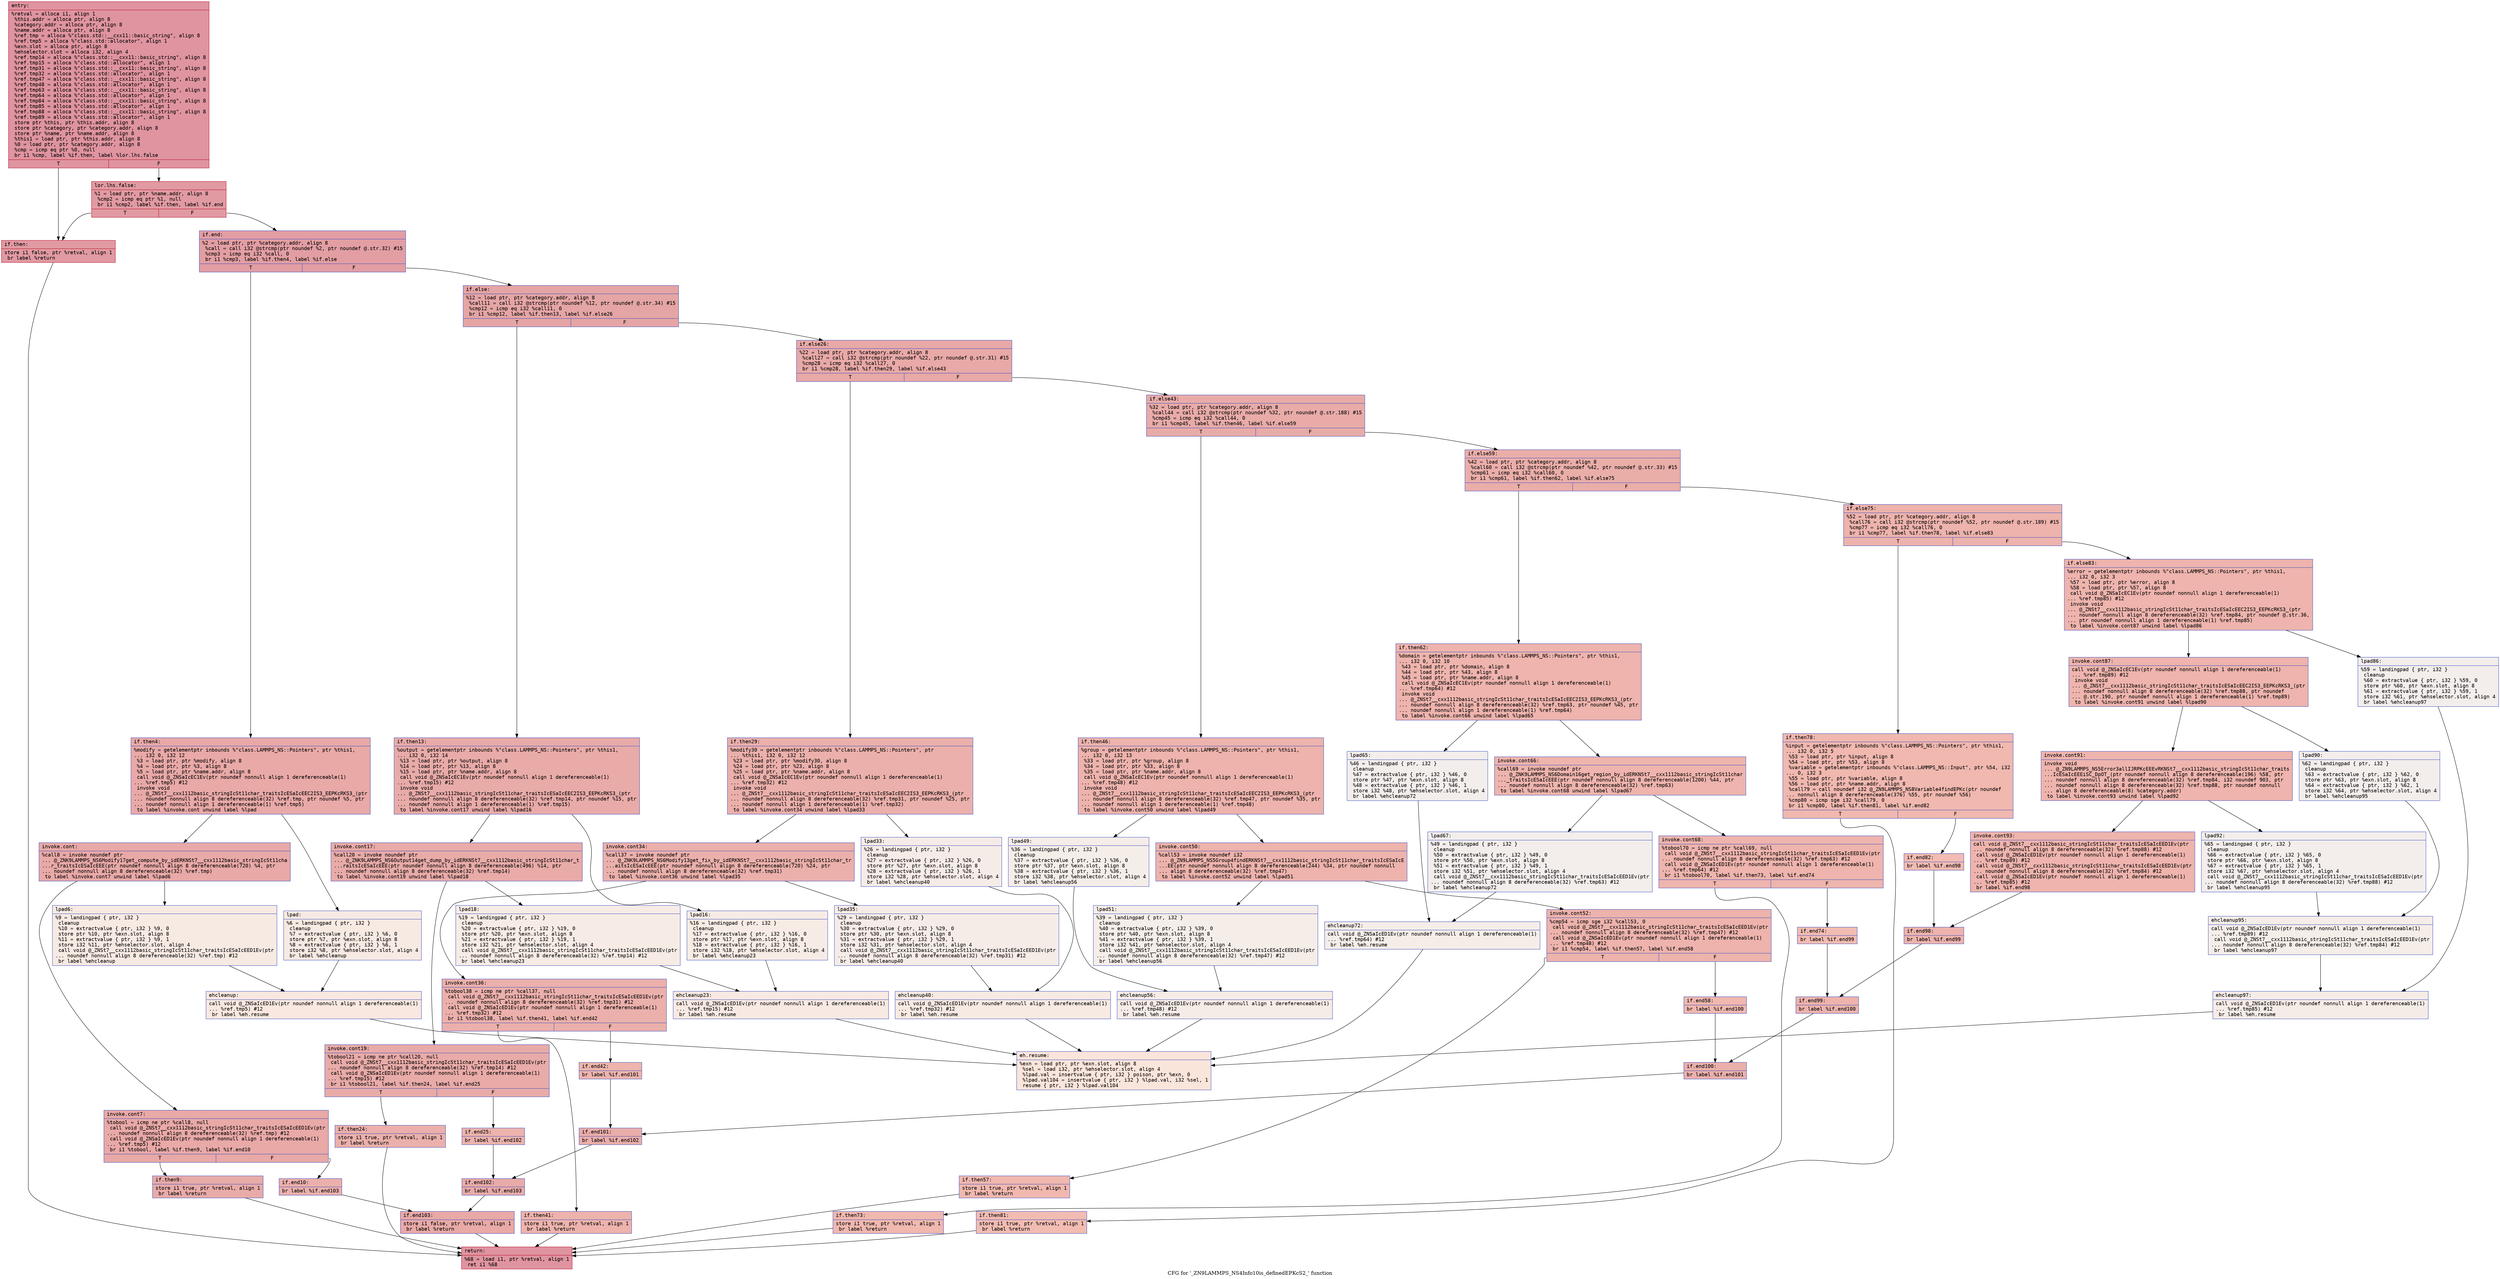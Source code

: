 digraph "CFG for '_ZN9LAMMPS_NS4Info10is_definedEPKcS2_' function" {
	label="CFG for '_ZN9LAMMPS_NS4Info10is_definedEPKcS2_' function";

	Node0x562846796a30 [shape=record,color="#b70d28ff", style=filled, fillcolor="#b70d2870" fontname="Courier",label="{entry:\l|  %retval = alloca i1, align 1\l  %this.addr = alloca ptr, align 8\l  %category.addr = alloca ptr, align 8\l  %name.addr = alloca ptr, align 8\l  %ref.tmp = alloca %\"class.std::__cxx11::basic_string\", align 8\l  %ref.tmp5 = alloca %\"class.std::allocator\", align 1\l  %exn.slot = alloca ptr, align 8\l  %ehselector.slot = alloca i32, align 4\l  %ref.tmp14 = alloca %\"class.std::__cxx11::basic_string\", align 8\l  %ref.tmp15 = alloca %\"class.std::allocator\", align 1\l  %ref.tmp31 = alloca %\"class.std::__cxx11::basic_string\", align 8\l  %ref.tmp32 = alloca %\"class.std::allocator\", align 1\l  %ref.tmp47 = alloca %\"class.std::__cxx11::basic_string\", align 8\l  %ref.tmp48 = alloca %\"class.std::allocator\", align 1\l  %ref.tmp63 = alloca %\"class.std::__cxx11::basic_string\", align 8\l  %ref.tmp64 = alloca %\"class.std::allocator\", align 1\l  %ref.tmp84 = alloca %\"class.std::__cxx11::basic_string\", align 8\l  %ref.tmp85 = alloca %\"class.std::allocator\", align 1\l  %ref.tmp88 = alloca %\"class.std::__cxx11::basic_string\", align 8\l  %ref.tmp89 = alloca %\"class.std::allocator\", align 1\l  store ptr %this, ptr %this.addr, align 8\l  store ptr %category, ptr %category.addr, align 8\l  store ptr %name, ptr %name.addr, align 8\l  %this1 = load ptr, ptr %this.addr, align 8\l  %0 = load ptr, ptr %category.addr, align 8\l  %cmp = icmp eq ptr %0, null\l  br i1 %cmp, label %if.then, label %lor.lhs.false\l|{<s0>T|<s1>F}}"];
	Node0x562846796a30:s0 -> Node0x56284679d5e0[tooltip="entry -> if.then\nProbability 37.50%" ];
	Node0x562846796a30:s1 -> Node0x56284679e360[tooltip="entry -> lor.lhs.false\nProbability 62.50%" ];
	Node0x56284679e360 [shape=record,color="#b70d28ff", style=filled, fillcolor="#bb1b2c70" fontname="Courier",label="{lor.lhs.false:\l|  %1 = load ptr, ptr %name.addr, align 8\l  %cmp2 = icmp eq ptr %1, null\l  br i1 %cmp2, label %if.then, label %if.end\l|{<s0>T|<s1>F}}"];
	Node0x56284679e360:s0 -> Node0x56284679d5e0[tooltip="lor.lhs.false -> if.then\nProbability 37.50%" ];
	Node0x56284679e360:s1 -> Node0x56284679e510[tooltip="lor.lhs.false -> if.end\nProbability 62.50%" ];
	Node0x56284679d5e0 [shape=record,color="#b70d28ff", style=filled, fillcolor="#bb1b2c70" fontname="Courier",label="{if.then:\l|  store i1 false, ptr %retval, align 1\l  br label %return\l}"];
	Node0x56284679d5e0 -> Node0x56284679e6d0[tooltip="if.then -> return\nProbability 100.00%" ];
	Node0x56284679e510 [shape=record,color="#3d50c3ff", style=filled, fillcolor="#be242e70" fontname="Courier",label="{if.end:\l|  %2 = load ptr, ptr %category.addr, align 8\l  %call = call i32 @strcmp(ptr noundef %2, ptr noundef @.str.32) #15\l  %cmp3 = icmp eq i32 %call, 0\l  br i1 %cmp3, label %if.then4, label %if.else\l|{<s0>T|<s1>F}}"];
	Node0x56284679e510:s0 -> Node0x56284679ea30[tooltip="if.end -> if.then4\nProbability 37.50%" ];
	Node0x56284679e510:s1 -> Node0x56284679eab0[tooltip="if.end -> if.else\nProbability 62.50%" ];
	Node0x56284679ea30 [shape=record,color="#3d50c3ff", style=filled, fillcolor="#ca3b3770" fontname="Courier",label="{if.then4:\l|  %modify = getelementptr inbounds %\"class.LAMMPS_NS::Pointers\", ptr %this1,\l... i32 0, i32 12\l  %3 = load ptr, ptr %modify, align 8\l  %4 = load ptr, ptr %3, align 8\l  %5 = load ptr, ptr %name.addr, align 8\l  call void @_ZNSaIcEC1Ev(ptr noundef nonnull align 1 dereferenceable(1)\l... %ref.tmp5) #12\l  invoke void\l... @_ZNSt7__cxx1112basic_stringIcSt11char_traitsIcESaIcEEC2IS3_EEPKcRKS3_(ptr\l... noundef nonnull align 8 dereferenceable(32) %ref.tmp, ptr noundef %5, ptr\l... noundef nonnull align 1 dereferenceable(1) %ref.tmp5)\l          to label %invoke.cont unwind label %lpad\l}"];
	Node0x56284679ea30 -> Node0x56284679f010[tooltip="if.then4 -> invoke.cont\nProbability 100.00%" ];
	Node0x56284679ea30 -> Node0x56284679f090[tooltip="if.then4 -> lpad\nProbability 0.00%" ];
	Node0x56284679f010 [shape=record,color="#3d50c3ff", style=filled, fillcolor="#ca3b3770" fontname="Courier",label="{invoke.cont:\l|  %call8 = invoke noundef ptr\l... @_ZNK9LAMMPS_NS6Modify17get_compute_by_idERKNSt7__cxx1112basic_stringIcSt11cha\l...r_traitsIcESaIcEEE(ptr noundef nonnull align 8 dereferenceable(720) %4, ptr\l... noundef nonnull align 8 dereferenceable(32) %ref.tmp)\l          to label %invoke.cont7 unwind label %lpad6\l}"];
	Node0x56284679f010 -> Node0x56284679efc0[tooltip="invoke.cont -> invoke.cont7\nProbability 100.00%" ];
	Node0x56284679f010 -> Node0x56284679f390[tooltip="invoke.cont -> lpad6\nProbability 0.00%" ];
	Node0x56284679efc0 [shape=record,color="#3d50c3ff", style=filled, fillcolor="#ca3b3770" fontname="Courier",label="{invoke.cont7:\l|  %tobool = icmp ne ptr %call8, null\l  call void @_ZNSt7__cxx1112basic_stringIcSt11char_traitsIcESaIcEED1Ev(ptr\l... noundef nonnull align 8 dereferenceable(32) %ref.tmp) #12\l  call void @_ZNSaIcED1Ev(ptr noundef nonnull align 1 dereferenceable(1)\l... %ref.tmp5) #12\l  br i1 %tobool, label %if.then9, label %if.end10\l|{<s0>T|<s1>F}}"];
	Node0x56284679efc0:s0 -> Node0x56284679f9d0[tooltip="invoke.cont7 -> if.then9\nProbability 62.50%" ];
	Node0x56284679efc0:s1 -> Node0x56284679fa50[tooltip="invoke.cont7 -> if.end10\nProbability 37.50%" ];
	Node0x56284679f9d0 [shape=record,color="#3d50c3ff", style=filled, fillcolor="#cc403a70" fontname="Courier",label="{if.then9:\l|  store i1 true, ptr %retval, align 1\l  br label %return\l}"];
	Node0x56284679f9d0 -> Node0x56284679e6d0[tooltip="if.then9 -> return\nProbability 100.00%" ];
	Node0x56284679f090 [shape=record,color="#3d50c3ff", style=filled, fillcolor="#eed0c070" fontname="Courier",label="{lpad:\l|  %6 = landingpad \{ ptr, i32 \}\l          cleanup\l  %7 = extractvalue \{ ptr, i32 \} %6, 0\l  store ptr %7, ptr %exn.slot, align 8\l  %8 = extractvalue \{ ptr, i32 \} %6, 1\l  store i32 %8, ptr %ehselector.slot, align 4\l  br label %ehcleanup\l}"];
	Node0x56284679f090 -> Node0x56284679ff10[tooltip="lpad -> ehcleanup\nProbability 100.00%" ];
	Node0x56284679f390 [shape=record,color="#3d50c3ff", style=filled, fillcolor="#eed0c070" fontname="Courier",label="{lpad6:\l|  %9 = landingpad \{ ptr, i32 \}\l          cleanup\l  %10 = extractvalue \{ ptr, i32 \} %9, 0\l  store ptr %10, ptr %exn.slot, align 8\l  %11 = extractvalue \{ ptr, i32 \} %9, 1\l  store i32 %11, ptr %ehselector.slot, align 4\l  call void @_ZNSt7__cxx1112basic_stringIcSt11char_traitsIcESaIcEED1Ev(ptr\l... noundef nonnull align 8 dereferenceable(32) %ref.tmp) #12\l  br label %ehcleanup\l}"];
	Node0x56284679f390 -> Node0x56284679ff10[tooltip="lpad6 -> ehcleanup\nProbability 100.00%" ];
	Node0x56284679ff10 [shape=record,color="#3d50c3ff", style=filled, fillcolor="#f1ccb870" fontname="Courier",label="{ehcleanup:\l|  call void @_ZNSaIcED1Ev(ptr noundef nonnull align 1 dereferenceable(1)\l... %ref.tmp5) #12\l  br label %eh.resume\l}"];
	Node0x56284679ff10 -> Node0x5628467a0530[tooltip="ehcleanup -> eh.resume\nProbability 100.00%" ];
	Node0x56284679fa50 [shape=record,color="#3d50c3ff", style=filled, fillcolor="#d24b4070" fontname="Courier",label="{if.end10:\l|  br label %if.end103\l}"];
	Node0x56284679fa50 -> Node0x5628467a05f0[tooltip="if.end10 -> if.end103\nProbability 100.00%" ];
	Node0x56284679eab0 [shape=record,color="#3d50c3ff", style=filled, fillcolor="#c5333470" fontname="Courier",label="{if.else:\l|  %12 = load ptr, ptr %category.addr, align 8\l  %call11 = call i32 @strcmp(ptr noundef %12, ptr noundef @.str.34) #15\l  %cmp12 = icmp eq i32 %call11, 0\l  br i1 %cmp12, label %if.then13, label %if.else26\l|{<s0>T|<s1>F}}"];
	Node0x56284679eab0:s0 -> Node0x56284679e040[tooltip="if.else -> if.then13\nProbability 37.50%" ];
	Node0x56284679eab0:s1 -> Node0x56284679e0c0[tooltip="if.else -> if.else26\nProbability 62.50%" ];
	Node0x56284679e040 [shape=record,color="#3d50c3ff", style=filled, fillcolor="#cc403a70" fontname="Courier",label="{if.then13:\l|  %output = getelementptr inbounds %\"class.LAMMPS_NS::Pointers\", ptr %this1,\l... i32 0, i32 14\l  %13 = load ptr, ptr %output, align 8\l  %14 = load ptr, ptr %13, align 8\l  %15 = load ptr, ptr %name.addr, align 8\l  call void @_ZNSaIcEC1Ev(ptr noundef nonnull align 1 dereferenceable(1)\l... %ref.tmp15) #12\l  invoke void\l... @_ZNSt7__cxx1112basic_stringIcSt11char_traitsIcESaIcEEC2IS3_EEPKcRKS3_(ptr\l... noundef nonnull align 8 dereferenceable(32) %ref.tmp14, ptr noundef %15, ptr\l... noundef nonnull align 1 dereferenceable(1) %ref.tmp15)\l          to label %invoke.cont17 unwind label %lpad16\l}"];
	Node0x56284679e040 -> Node0x5628467a1240[tooltip="if.then13 -> invoke.cont17\nProbability 100.00%" ];
	Node0x56284679e040 -> Node0x5628467a1290[tooltip="if.then13 -> lpad16\nProbability 0.00%" ];
	Node0x5628467a1240 [shape=record,color="#3d50c3ff", style=filled, fillcolor="#cc403a70" fontname="Courier",label="{invoke.cont17:\l|  %call20 = invoke noundef ptr\l... @_ZNK9LAMMPS_NS6Output14get_dump_by_idERKNSt7__cxx1112basic_stringIcSt11char_t\l...raitsIcESaIcEEE(ptr noundef nonnull align 8 dereferenceable(496) %14, ptr\l... noundef nonnull align 8 dereferenceable(32) %ref.tmp14)\l          to label %invoke.cont19 unwind label %lpad18\l}"];
	Node0x5628467a1240 -> Node0x5628467a11f0[tooltip="invoke.cont17 -> invoke.cont19\nProbability 100.00%" ];
	Node0x5628467a1240 -> Node0x5628467a1610[tooltip="invoke.cont17 -> lpad18\nProbability 0.00%" ];
	Node0x5628467a11f0 [shape=record,color="#3d50c3ff", style=filled, fillcolor="#cc403a70" fontname="Courier",label="{invoke.cont19:\l|  %tobool21 = icmp ne ptr %call20, null\l  call void @_ZNSt7__cxx1112basic_stringIcSt11char_traitsIcESaIcEED1Ev(ptr\l... noundef nonnull align 8 dereferenceable(32) %ref.tmp14) #12\l  call void @_ZNSaIcED1Ev(ptr noundef nonnull align 1 dereferenceable(1)\l... %ref.tmp15) #12\l  br i1 %tobool21, label %if.then24, label %if.end25\l|{<s0>T|<s1>F}}"];
	Node0x5628467a11f0:s0 -> Node0x5628467a1c60[tooltip="invoke.cont19 -> if.then24\nProbability 62.50%" ];
	Node0x5628467a11f0:s1 -> Node0x5628467a1ce0[tooltip="invoke.cont19 -> if.end25\nProbability 37.50%" ];
	Node0x5628467a1c60 [shape=record,color="#3d50c3ff", style=filled, fillcolor="#d24b4070" fontname="Courier",label="{if.then24:\l|  store i1 true, ptr %retval, align 1\l  br label %return\l}"];
	Node0x5628467a1c60 -> Node0x56284679e6d0[tooltip="if.then24 -> return\nProbability 100.00%" ];
	Node0x5628467a1290 [shape=record,color="#3d50c3ff", style=filled, fillcolor="#ecd3c570" fontname="Courier",label="{lpad16:\l|  %16 = landingpad \{ ptr, i32 \}\l          cleanup\l  %17 = extractvalue \{ ptr, i32 \} %16, 0\l  store ptr %17, ptr %exn.slot, align 8\l  %18 = extractvalue \{ ptr, i32 \} %16, 1\l  store i32 %18, ptr %ehselector.slot, align 4\l  br label %ehcleanup23\l}"];
	Node0x5628467a1290 -> Node0x5628467a21a0[tooltip="lpad16 -> ehcleanup23\nProbability 100.00%" ];
	Node0x5628467a1610 [shape=record,color="#3d50c3ff", style=filled, fillcolor="#ecd3c570" fontname="Courier",label="{lpad18:\l|  %19 = landingpad \{ ptr, i32 \}\l          cleanup\l  %20 = extractvalue \{ ptr, i32 \} %19, 0\l  store ptr %20, ptr %exn.slot, align 8\l  %21 = extractvalue \{ ptr, i32 \} %19, 1\l  store i32 %21, ptr %ehselector.slot, align 4\l  call void @_ZNSt7__cxx1112basic_stringIcSt11char_traitsIcESaIcEED1Ev(ptr\l... noundef nonnull align 8 dereferenceable(32) %ref.tmp14) #12\l  br label %ehcleanup23\l}"];
	Node0x5628467a1610 -> Node0x5628467a21a0[tooltip="lpad18 -> ehcleanup23\nProbability 100.00%" ];
	Node0x5628467a21a0 [shape=record,color="#3d50c3ff", style=filled, fillcolor="#efcebd70" fontname="Courier",label="{ehcleanup23:\l|  call void @_ZNSaIcED1Ev(ptr noundef nonnull align 1 dereferenceable(1)\l... %ref.tmp15) #12\l  br label %eh.resume\l}"];
	Node0x5628467a21a0 -> Node0x5628467a0530[tooltip="ehcleanup23 -> eh.resume\nProbability 100.00%" ];
	Node0x5628467a1ce0 [shape=record,color="#3d50c3ff", style=filled, fillcolor="#d6524470" fontname="Courier",label="{if.end25:\l|  br label %if.end102\l}"];
	Node0x5628467a1ce0 -> Node0x5628467a2830[tooltip="if.end25 -> if.end102\nProbability 100.00%" ];
	Node0x56284679e0c0 [shape=record,color="#3d50c3ff", style=filled, fillcolor="#ca3b3770" fontname="Courier",label="{if.else26:\l|  %22 = load ptr, ptr %category.addr, align 8\l  %call27 = call i32 @strcmp(ptr noundef %22, ptr noundef @.str.31) #15\l  %cmp28 = icmp eq i32 %call27, 0\l  br i1 %cmp28, label %if.then29, label %if.else43\l|{<s0>T|<s1>F}}"];
	Node0x56284679e0c0:s0 -> Node0x5628467a2b50[tooltip="if.else26 -> if.then29\nProbability 37.50%" ];
	Node0x56284679e0c0:s1 -> Node0x5628467a2bd0[tooltip="if.else26 -> if.else43\nProbability 62.50%" ];
	Node0x5628467a2b50 [shape=record,color="#3d50c3ff", style=filled, fillcolor="#d24b4070" fontname="Courier",label="{if.then29:\l|  %modify30 = getelementptr inbounds %\"class.LAMMPS_NS::Pointers\", ptr\l... %this1, i32 0, i32 12\l  %23 = load ptr, ptr %modify30, align 8\l  %24 = load ptr, ptr %23, align 8\l  %25 = load ptr, ptr %name.addr, align 8\l  call void @_ZNSaIcEC1Ev(ptr noundef nonnull align 1 dereferenceable(1)\l... %ref.tmp32) #12\l  invoke void\l... @_ZNSt7__cxx1112basic_stringIcSt11char_traitsIcESaIcEEC2IS3_EEPKcRKS3_(ptr\l... noundef nonnull align 8 dereferenceable(32) %ref.tmp31, ptr noundef %25, ptr\l... noundef nonnull align 1 dereferenceable(1) %ref.tmp32)\l          to label %invoke.cont34 unwind label %lpad33\l}"];
	Node0x5628467a2b50 -> Node0x5628467a30f0[tooltip="if.then29 -> invoke.cont34\nProbability 100.00%" ];
	Node0x5628467a2b50 -> Node0x5628467a3170[tooltip="if.then29 -> lpad33\nProbability 0.00%" ];
	Node0x5628467a30f0 [shape=record,color="#3d50c3ff", style=filled, fillcolor="#d24b4070" fontname="Courier",label="{invoke.cont34:\l|  %call37 = invoke noundef ptr\l... @_ZNK9LAMMPS_NS6Modify13get_fix_by_idERKNSt7__cxx1112basic_stringIcSt11char_tr\l...aitsIcESaIcEEE(ptr noundef nonnull align 8 dereferenceable(720) %24, ptr\l... noundef nonnull align 8 dereferenceable(32) %ref.tmp31)\l          to label %invoke.cont36 unwind label %lpad35\l}"];
	Node0x5628467a30f0 -> Node0x5628467a30a0[tooltip="invoke.cont34 -> invoke.cont36\nProbability 100.00%" ];
	Node0x5628467a30f0 -> Node0x5628467a3470[tooltip="invoke.cont34 -> lpad35\nProbability 0.00%" ];
	Node0x5628467a30a0 [shape=record,color="#3d50c3ff", style=filled, fillcolor="#d24b4070" fontname="Courier",label="{invoke.cont36:\l|  %tobool38 = icmp ne ptr %call37, null\l  call void @_ZNSt7__cxx1112basic_stringIcSt11char_traitsIcESaIcEED1Ev(ptr\l... noundef nonnull align 8 dereferenceable(32) %ref.tmp31) #12\l  call void @_ZNSaIcED1Ev(ptr noundef nonnull align 1 dereferenceable(1)\l... %ref.tmp32) #12\l  br i1 %tobool38, label %if.then41, label %if.end42\l|{<s0>T|<s1>F}}"];
	Node0x5628467a30a0:s0 -> Node0x5628467a39e0[tooltip="invoke.cont36 -> if.then41\nProbability 62.50%" ];
	Node0x5628467a30a0:s1 -> Node0x5628467a3a60[tooltip="invoke.cont36 -> if.end42\nProbability 37.50%" ];
	Node0x5628467a39e0 [shape=record,color="#3d50c3ff", style=filled, fillcolor="#d6524470" fontname="Courier",label="{if.then41:\l|  store i1 true, ptr %retval, align 1\l  br label %return\l}"];
	Node0x5628467a39e0 -> Node0x56284679e6d0[tooltip="if.then41 -> return\nProbability 100.00%" ];
	Node0x5628467a3170 [shape=record,color="#3d50c3ff", style=filled, fillcolor="#ead5c970" fontname="Courier",label="{lpad33:\l|  %26 = landingpad \{ ptr, i32 \}\l          cleanup\l  %27 = extractvalue \{ ptr, i32 \} %26, 0\l  store ptr %27, ptr %exn.slot, align 8\l  %28 = extractvalue \{ ptr, i32 \} %26, 1\l  store i32 %28, ptr %ehselector.slot, align 4\l  br label %ehcleanup40\l}"];
	Node0x5628467a3170 -> Node0x5628467a3f20[tooltip="lpad33 -> ehcleanup40\nProbability 100.00%" ];
	Node0x5628467a3470 [shape=record,color="#3d50c3ff", style=filled, fillcolor="#ead5c970" fontname="Courier",label="{lpad35:\l|  %29 = landingpad \{ ptr, i32 \}\l          cleanup\l  %30 = extractvalue \{ ptr, i32 \} %29, 0\l  store ptr %30, ptr %exn.slot, align 8\l  %31 = extractvalue \{ ptr, i32 \} %29, 1\l  store i32 %31, ptr %ehselector.slot, align 4\l  call void @_ZNSt7__cxx1112basic_stringIcSt11char_traitsIcESaIcEED1Ev(ptr\l... noundef nonnull align 8 dereferenceable(32) %ref.tmp31) #12\l  br label %ehcleanup40\l}"];
	Node0x5628467a3470 -> Node0x5628467a3f20[tooltip="lpad35 -> ehcleanup40\nProbability 100.00%" ];
	Node0x5628467a3f20 [shape=record,color="#3d50c3ff", style=filled, fillcolor="#eed0c070" fontname="Courier",label="{ehcleanup40:\l|  call void @_ZNSaIcED1Ev(ptr noundef nonnull align 1 dereferenceable(1)\l... %ref.tmp32) #12\l  br label %eh.resume\l}"];
	Node0x5628467a3f20 -> Node0x5628467a0530[tooltip="ehcleanup40 -> eh.resume\nProbability 100.00%" ];
	Node0x5628467a3a60 [shape=record,color="#3d50c3ff", style=filled, fillcolor="#d8564670" fontname="Courier",label="{if.end42:\l|  br label %if.end101\l}"];
	Node0x5628467a3a60 -> Node0x5628467a4540[tooltip="if.end42 -> if.end101\nProbability 100.00%" ];
	Node0x5628467a2bd0 [shape=record,color="#3d50c3ff", style=filled, fillcolor="#cc403a70" fontname="Courier",label="{if.else43:\l|  %32 = load ptr, ptr %category.addr, align 8\l  %call44 = call i32 @strcmp(ptr noundef %32, ptr noundef @.str.188) #15\l  %cmp45 = icmp eq i32 %call44, 0\l  br i1 %cmp45, label %if.then46, label %if.else59\l|{<s0>T|<s1>F}}"];
	Node0x5628467a2bd0:s0 -> Node0x5628467a4860[tooltip="if.else43 -> if.then46\nProbability 37.50%" ];
	Node0x5628467a2bd0:s1 -> Node0x5628467a48e0[tooltip="if.else43 -> if.else59\nProbability 62.50%" ];
	Node0x5628467a4860 [shape=record,color="#3d50c3ff", style=filled, fillcolor="#d6524470" fontname="Courier",label="{if.then46:\l|  %group = getelementptr inbounds %\"class.LAMMPS_NS::Pointers\", ptr %this1,\l... i32 0, i32 13\l  %33 = load ptr, ptr %group, align 8\l  %34 = load ptr, ptr %33, align 8\l  %35 = load ptr, ptr %name.addr, align 8\l  call void @_ZNSaIcEC1Ev(ptr noundef nonnull align 1 dereferenceable(1)\l... %ref.tmp48) #12\l  invoke void\l... @_ZNSt7__cxx1112basic_stringIcSt11char_traitsIcESaIcEEC2IS3_EEPKcRKS3_(ptr\l... noundef nonnull align 8 dereferenceable(32) %ref.tmp47, ptr noundef %35, ptr\l... noundef nonnull align 1 dereferenceable(1) %ref.tmp48)\l          to label %invoke.cont50 unwind label %lpad49\l}"];
	Node0x5628467a4860 -> Node0x5628467a4df0[tooltip="if.then46 -> invoke.cont50\nProbability 100.00%" ];
	Node0x5628467a4860 -> Node0x5628467a4e70[tooltip="if.then46 -> lpad49\nProbability 0.00%" ];
	Node0x5628467a4df0 [shape=record,color="#3d50c3ff", style=filled, fillcolor="#d6524470" fontname="Courier",label="{invoke.cont50:\l|  %call53 = invoke noundef i32\l... @_ZN9LAMMPS_NS5Group4findERKNSt7__cxx1112basic_stringIcSt11char_traitsIcESaIcE\l...EE(ptr noundef nonnull align 8 dereferenceable(244) %34, ptr noundef nonnull\l... align 8 dereferenceable(32) %ref.tmp47)\l          to label %invoke.cont52 unwind label %lpad51\l}"];
	Node0x5628467a4df0 -> Node0x5628467a4da0[tooltip="invoke.cont50 -> invoke.cont52\nProbability 100.00%" ];
	Node0x5628467a4df0 -> Node0x5628467a51c0[tooltip="invoke.cont50 -> lpad51\nProbability 0.00%" ];
	Node0x5628467a4da0 [shape=record,color="#3d50c3ff", style=filled, fillcolor="#d6524470" fontname="Courier",label="{invoke.cont52:\l|  %cmp54 = icmp sge i32 %call53, 0\l  call void @_ZNSt7__cxx1112basic_stringIcSt11char_traitsIcESaIcEED1Ev(ptr\l... noundef nonnull align 8 dereferenceable(32) %ref.tmp47) #12\l  call void @_ZNSaIcED1Ev(ptr noundef nonnull align 1 dereferenceable(1)\l... %ref.tmp48) #12\l  br i1 %cmp54, label %if.then57, label %if.end58\l|{<s0>T|<s1>F}}"];
	Node0x5628467a4da0:s0 -> Node0x5628467a57f0[tooltip="invoke.cont52 -> if.then57\nProbability 50.00%" ];
	Node0x5628467a4da0:s1 -> Node0x5628467a5870[tooltip="invoke.cont52 -> if.end58\nProbability 50.00%" ];
	Node0x5628467a57f0 [shape=record,color="#3d50c3ff", style=filled, fillcolor="#dc5d4a70" fontname="Courier",label="{if.then57:\l|  store i1 true, ptr %retval, align 1\l  br label %return\l}"];
	Node0x5628467a57f0 -> Node0x56284679e6d0[tooltip="if.then57 -> return\nProbability 100.00%" ];
	Node0x5628467a4e70 [shape=record,color="#3d50c3ff", style=filled, fillcolor="#e8d6cc70" fontname="Courier",label="{lpad49:\l|  %36 = landingpad \{ ptr, i32 \}\l          cleanup\l  %37 = extractvalue \{ ptr, i32 \} %36, 0\l  store ptr %37, ptr %exn.slot, align 8\l  %38 = extractvalue \{ ptr, i32 \} %36, 1\l  store i32 %38, ptr %ehselector.slot, align 4\l  br label %ehcleanup56\l}"];
	Node0x5628467a4e70 -> Node0x5628467a5d40[tooltip="lpad49 -> ehcleanup56\nProbability 100.00%" ];
	Node0x5628467a51c0 [shape=record,color="#3d50c3ff", style=filled, fillcolor="#e8d6cc70" fontname="Courier",label="{lpad51:\l|  %39 = landingpad \{ ptr, i32 \}\l          cleanup\l  %40 = extractvalue \{ ptr, i32 \} %39, 0\l  store ptr %40, ptr %exn.slot, align 8\l  %41 = extractvalue \{ ptr, i32 \} %39, 1\l  store i32 %41, ptr %ehselector.slot, align 4\l  call void @_ZNSt7__cxx1112basic_stringIcSt11char_traitsIcESaIcEED1Ev(ptr\l... noundef nonnull align 8 dereferenceable(32) %ref.tmp47) #12\l  br label %ehcleanup56\l}"];
	Node0x5628467a51c0 -> Node0x5628467a5d40[tooltip="lpad51 -> ehcleanup56\nProbability 100.00%" ];
	Node0x5628467a5d40 [shape=record,color="#3d50c3ff", style=filled, fillcolor="#ead5c970" fontname="Courier",label="{ehcleanup56:\l|  call void @_ZNSaIcED1Ev(ptr noundef nonnull align 1 dereferenceable(1)\l... %ref.tmp48) #12\l  br label %eh.resume\l}"];
	Node0x5628467a5d40 -> Node0x5628467a0530[tooltip="ehcleanup56 -> eh.resume\nProbability 100.00%" ];
	Node0x5628467a5870 [shape=record,color="#3d50c3ff", style=filled, fillcolor="#dc5d4a70" fontname="Courier",label="{if.end58:\l|  br label %if.end100\l}"];
	Node0x5628467a5870 -> Node0x5628467a63d0[tooltip="if.end58 -> if.end100\nProbability 100.00%" ];
	Node0x5628467a48e0 [shape=record,color="#3d50c3ff", style=filled, fillcolor="#d0473d70" fontname="Courier",label="{if.else59:\l|  %42 = load ptr, ptr %category.addr, align 8\l  %call60 = call i32 @strcmp(ptr noundef %42, ptr noundef @.str.33) #15\l  %cmp61 = icmp eq i32 %call60, 0\l  br i1 %cmp61, label %if.then62, label %if.else75\l|{<s0>T|<s1>F}}"];
	Node0x5628467a48e0:s0 -> Node0x5628467a66f0[tooltip="if.else59 -> if.then62\nProbability 37.50%" ];
	Node0x5628467a48e0:s1 -> Node0x5628467a6770[tooltip="if.else59 -> if.else75\nProbability 62.50%" ];
	Node0x5628467a66f0 [shape=record,color="#3d50c3ff", style=filled, fillcolor="#d8564670" fontname="Courier",label="{if.then62:\l|  %domain = getelementptr inbounds %\"class.LAMMPS_NS::Pointers\", ptr %this1,\l... i32 0, i32 10\l  %43 = load ptr, ptr %domain, align 8\l  %44 = load ptr, ptr %43, align 8\l  %45 = load ptr, ptr %name.addr, align 8\l  call void @_ZNSaIcEC1Ev(ptr noundef nonnull align 1 dereferenceable(1)\l... %ref.tmp64) #12\l  invoke void\l... @_ZNSt7__cxx1112basic_stringIcSt11char_traitsIcESaIcEEC2IS3_EEPKcRKS3_(ptr\l... noundef nonnull align 8 dereferenceable(32) %ref.tmp63, ptr noundef %45, ptr\l... noundef nonnull align 1 dereferenceable(1) %ref.tmp64)\l          to label %invoke.cont66 unwind label %lpad65\l}"];
	Node0x5628467a66f0 -> Node0x5628467a0c40[tooltip="if.then62 -> invoke.cont66\nProbability 100.00%" ];
	Node0x5628467a66f0 -> Node0x5628467a0cc0[tooltip="if.then62 -> lpad65\nProbability 0.00%" ];
	Node0x5628467a0c40 [shape=record,color="#3d50c3ff", style=filled, fillcolor="#d8564670" fontname="Courier",label="{invoke.cont66:\l|  %call69 = invoke noundef ptr\l... @_ZNK9LAMMPS_NS6Domain16get_region_by_idERKNSt7__cxx1112basic_stringIcSt11char\l..._traitsIcESaIcEEE(ptr noundef nonnull align 8 dereferenceable(1200) %44, ptr\l... noundef nonnull align 8 dereferenceable(32) %ref.tmp63)\l          to label %invoke.cont68 unwind label %lpad67\l}"];
	Node0x5628467a0c40 -> Node0x5628467a0bf0[tooltip="invoke.cont66 -> invoke.cont68\nProbability 100.00%" ];
	Node0x5628467a0c40 -> Node0x5628467a7610[tooltip="invoke.cont66 -> lpad67\nProbability 0.00%" ];
	Node0x5628467a0bf0 [shape=record,color="#3d50c3ff", style=filled, fillcolor="#d8564670" fontname="Courier",label="{invoke.cont68:\l|  %tobool70 = icmp ne ptr %call69, null\l  call void @_ZNSt7__cxx1112basic_stringIcSt11char_traitsIcESaIcEED1Ev(ptr\l... noundef nonnull align 8 dereferenceable(32) %ref.tmp63) #12\l  call void @_ZNSaIcED1Ev(ptr noundef nonnull align 1 dereferenceable(1)\l... %ref.tmp64) #12\l  br i1 %tobool70, label %if.then73, label %if.end74\l|{<s0>T|<s1>F}}"];
	Node0x5628467a0bf0:s0 -> Node0x5628467a7c60[tooltip="invoke.cont68 -> if.then73\nProbability 62.50%" ];
	Node0x5628467a0bf0:s1 -> Node0x5628467a7ce0[tooltip="invoke.cont68 -> if.end74\nProbability 37.50%" ];
	Node0x5628467a7c60 [shape=record,color="#3d50c3ff", style=filled, fillcolor="#dc5d4a70" fontname="Courier",label="{if.then73:\l|  store i1 true, ptr %retval, align 1\l  br label %return\l}"];
	Node0x5628467a7c60 -> Node0x56284679e6d0[tooltip="if.then73 -> return\nProbability 100.00%" ];
	Node0x5628467a0cc0 [shape=record,color="#3d50c3ff", style=filled, fillcolor="#e3d9d370" fontname="Courier",label="{lpad65:\l|  %46 = landingpad \{ ptr, i32 \}\l          cleanup\l  %47 = extractvalue \{ ptr, i32 \} %46, 0\l  store ptr %47, ptr %exn.slot, align 8\l  %48 = extractvalue \{ ptr, i32 \} %46, 1\l  store i32 %48, ptr %ehselector.slot, align 4\l  br label %ehcleanup72\l}"];
	Node0x5628467a0cc0 -> Node0x5628467a89b0[tooltip="lpad65 -> ehcleanup72\nProbability 100.00%" ];
	Node0x5628467a7610 [shape=record,color="#3d50c3ff", style=filled, fillcolor="#e3d9d370" fontname="Courier",label="{lpad67:\l|  %49 = landingpad \{ ptr, i32 \}\l          cleanup\l  %50 = extractvalue \{ ptr, i32 \} %49, 0\l  store ptr %50, ptr %exn.slot, align 8\l  %51 = extractvalue \{ ptr, i32 \} %49, 1\l  store i32 %51, ptr %ehselector.slot, align 4\l  call void @_ZNSt7__cxx1112basic_stringIcSt11char_traitsIcESaIcEED1Ev(ptr\l... noundef nonnull align 8 dereferenceable(32) %ref.tmp63) #12\l  br label %ehcleanup72\l}"];
	Node0x5628467a7610 -> Node0x5628467a89b0[tooltip="lpad67 -> ehcleanup72\nProbability 100.00%" ];
	Node0x5628467a89b0 [shape=record,color="#3d50c3ff", style=filled, fillcolor="#e8d6cc70" fontname="Courier",label="{ehcleanup72:\l|  call void @_ZNSaIcED1Ev(ptr noundef nonnull align 1 dereferenceable(1)\l... %ref.tmp64) #12\l  br label %eh.resume\l}"];
	Node0x5628467a89b0 -> Node0x5628467a0530[tooltip="ehcleanup72 -> eh.resume\nProbability 100.00%" ];
	Node0x5628467a7ce0 [shape=record,color="#3d50c3ff", style=filled, fillcolor="#e1675170" fontname="Courier",label="{if.end74:\l|  br label %if.end99\l}"];
	Node0x5628467a7ce0 -> Node0x5628467a9040[tooltip="if.end74 -> if.end99\nProbability 100.00%" ];
	Node0x5628467a6770 [shape=record,color="#3d50c3ff", style=filled, fillcolor="#d6524470" fontname="Courier",label="{if.else75:\l|  %52 = load ptr, ptr %category.addr, align 8\l  %call76 = call i32 @strcmp(ptr noundef %52, ptr noundef @.str.189) #15\l  %cmp77 = icmp eq i32 %call76, 0\l  br i1 %cmp77, label %if.then78, label %if.else83\l|{<s0>T|<s1>F}}"];
	Node0x5628467a6770:s0 -> Node0x5628467a9360[tooltip="if.else75 -> if.then78\nProbability 37.50%" ];
	Node0x5628467a6770:s1 -> Node0x5628467a93e0[tooltip="if.else75 -> if.else83\nProbability 62.50%" ];
	Node0x5628467a9360 [shape=record,color="#3d50c3ff", style=filled, fillcolor="#dc5d4a70" fontname="Courier",label="{if.then78:\l|  %input = getelementptr inbounds %\"class.LAMMPS_NS::Pointers\", ptr %this1,\l... i32 0, i32 5\l  %53 = load ptr, ptr %input, align 8\l  %54 = load ptr, ptr %53, align 8\l  %variable = getelementptr inbounds %\"class.LAMMPS_NS::Input\", ptr %54, i32\l... 0, i32 3\l  %55 = load ptr, ptr %variable, align 8\l  %56 = load ptr, ptr %name.addr, align 8\l  %call79 = call noundef i32 @_ZN9LAMMPS_NS8Variable4findEPKc(ptr noundef\l... nonnull align 8 dereferenceable(376) %55, ptr noundef %56)\l  %cmp80 = icmp sge i32 %call79, 0\l  br i1 %cmp80, label %if.then81, label %if.end82\l|{<s0>T|<s1>F}}"];
	Node0x5628467a9360:s0 -> Node0x5628467a9c00[tooltip="if.then78 -> if.then81\nProbability 50.00%" ];
	Node0x5628467a9360:s1 -> Node0x5628467a9cb0[tooltip="if.then78 -> if.end82\nProbability 50.00%" ];
	Node0x5628467a9c00 [shape=record,color="#3d50c3ff", style=filled, fillcolor="#e1675170" fontname="Courier",label="{if.then81:\l|  store i1 true, ptr %retval, align 1\l  br label %return\l}"];
	Node0x5628467a9c00 -> Node0x56284679e6d0[tooltip="if.then81 -> return\nProbability 100.00%" ];
	Node0x5628467a9cb0 [shape=record,color="#3d50c3ff", style=filled, fillcolor="#e1675170" fontname="Courier",label="{if.end82:\l|  br label %if.end98\l}"];
	Node0x5628467a9cb0 -> Node0x5628467a9f50[tooltip="if.end82 -> if.end98\nProbability 100.00%" ];
	Node0x5628467a93e0 [shape=record,color="#3d50c3ff", style=filled, fillcolor="#d8564670" fontname="Courier",label="{if.else83:\l|  %error = getelementptr inbounds %\"class.LAMMPS_NS::Pointers\", ptr %this1,\l... i32 0, i32 3\l  %57 = load ptr, ptr %error, align 8\l  %58 = load ptr, ptr %57, align 8\l  call void @_ZNSaIcEC1Ev(ptr noundef nonnull align 1 dereferenceable(1)\l... %ref.tmp85) #12\l  invoke void\l... @_ZNSt7__cxx1112basic_stringIcSt11char_traitsIcESaIcEEC2IS3_EEPKcRKS3_(ptr\l... noundef nonnull align 8 dereferenceable(32) %ref.tmp84, ptr noundef @.str.36,\l... ptr noundef nonnull align 1 dereferenceable(1) %ref.tmp85)\l          to label %invoke.cont87 unwind label %lpad86\l}"];
	Node0x5628467a93e0 -> Node0x5628467aa3a0[tooltip="if.else83 -> invoke.cont87\nProbability 100.00%" ];
	Node0x5628467a93e0 -> Node0x5628467aa420[tooltip="if.else83 -> lpad86\nProbability 0.00%" ];
	Node0x5628467aa3a0 [shape=record,color="#3d50c3ff", style=filled, fillcolor="#d8564670" fontname="Courier",label="{invoke.cont87:\l|  call void @_ZNSaIcEC1Ev(ptr noundef nonnull align 1 dereferenceable(1)\l... %ref.tmp89) #12\l  invoke void\l... @_ZNSt7__cxx1112basic_stringIcSt11char_traitsIcESaIcEEC2IS3_EEPKcRKS3_(ptr\l... noundef nonnull align 8 dereferenceable(32) %ref.tmp88, ptr noundef\l... @.str.190, ptr noundef nonnull align 1 dereferenceable(1) %ref.tmp89)\l          to label %invoke.cont91 unwind label %lpad90\l}"];
	Node0x5628467aa3a0 -> Node0x5628467aa740[tooltip="invoke.cont87 -> invoke.cont91\nProbability 100.00%" ];
	Node0x5628467aa3a0 -> Node0x5628467aa790[tooltip="invoke.cont87 -> lpad90\nProbability 0.00%" ];
	Node0x5628467aa740 [shape=record,color="#3d50c3ff", style=filled, fillcolor="#d8564670" fontname="Courier",label="{invoke.cont91:\l|  invoke void\l... @_ZN9LAMMPS_NS5Error3allIJRPKcEEEvRKNSt7__cxx1112basic_stringIcSt11char_traits\l...IcESaIcEEEiSC_DpOT_(ptr noundef nonnull align 8 dereferenceable(196) %58, ptr\l... noundef nonnull align 8 dereferenceable(32) %ref.tmp84, i32 noundef 903, ptr\l... noundef nonnull align 8 dereferenceable(32) %ref.tmp88, ptr noundef nonnull\l... align 8 dereferenceable(8) %category.addr)\l          to label %invoke.cont93 unwind label %lpad92\l}"];
	Node0x5628467aa740 -> Node0x5628467aa6f0[tooltip="invoke.cont91 -> invoke.cont93\nProbability 100.00%" ];
	Node0x5628467aa740 -> Node0x5628467aaac0[tooltip="invoke.cont91 -> lpad92\nProbability 0.00%" ];
	Node0x5628467aa6f0 [shape=record,color="#3d50c3ff", style=filled, fillcolor="#d8564670" fontname="Courier",label="{invoke.cont93:\l|  call void @_ZNSt7__cxx1112basic_stringIcSt11char_traitsIcESaIcEED1Ev(ptr\l... noundef nonnull align 8 dereferenceable(32) %ref.tmp88) #12\l  call void @_ZNSaIcED1Ev(ptr noundef nonnull align 1 dereferenceable(1)\l... %ref.tmp89) #12\l  call void @_ZNSt7__cxx1112basic_stringIcSt11char_traitsIcESaIcEED1Ev(ptr\l... noundef nonnull align 8 dereferenceable(32) %ref.tmp84) #12\l  call void @_ZNSaIcED1Ev(ptr noundef nonnull align 1 dereferenceable(1)\l... %ref.tmp85) #12\l  br label %if.end98\l}"];
	Node0x5628467aa6f0 -> Node0x5628467a9f50[tooltip="invoke.cont93 -> if.end98\nProbability 100.00%" ];
	Node0x5628467aa420 [shape=record,color="#3d50c3ff", style=filled, fillcolor="#e3d9d370" fontname="Courier",label="{lpad86:\l|  %59 = landingpad \{ ptr, i32 \}\l          cleanup\l  %60 = extractvalue \{ ptr, i32 \} %59, 0\l  store ptr %60, ptr %exn.slot, align 8\l  %61 = extractvalue \{ ptr, i32 \} %59, 1\l  store i32 %61, ptr %ehselector.slot, align 4\l  br label %ehcleanup97\l}"];
	Node0x5628467aa420 -> Node0x5628467ab460[tooltip="lpad86 -> ehcleanup97\nProbability 100.00%" ];
	Node0x5628467aa790 [shape=record,color="#3d50c3ff", style=filled, fillcolor="#e3d9d370" fontname="Courier",label="{lpad90:\l|  %62 = landingpad \{ ptr, i32 \}\l          cleanup\l  %63 = extractvalue \{ ptr, i32 \} %62, 0\l  store ptr %63, ptr %exn.slot, align 8\l  %64 = extractvalue \{ ptr, i32 \} %62, 1\l  store i32 %64, ptr %ehselector.slot, align 4\l  br label %ehcleanup95\l}"];
	Node0x5628467aa790 -> Node0x5628467ab760[tooltip="lpad90 -> ehcleanup95\nProbability 100.00%" ];
	Node0x5628467aaac0 [shape=record,color="#3d50c3ff", style=filled, fillcolor="#e3d9d370" fontname="Courier",label="{lpad92:\l|  %65 = landingpad \{ ptr, i32 \}\l          cleanup\l  %66 = extractvalue \{ ptr, i32 \} %65, 0\l  store ptr %66, ptr %exn.slot, align 8\l  %67 = extractvalue \{ ptr, i32 \} %65, 1\l  store i32 %67, ptr %ehselector.slot, align 4\l  call void @_ZNSt7__cxx1112basic_stringIcSt11char_traitsIcESaIcEED1Ev(ptr\l... noundef nonnull align 8 dereferenceable(32) %ref.tmp88) #12\l  br label %ehcleanup95\l}"];
	Node0x5628467aaac0 -> Node0x5628467ab760[tooltip="lpad92 -> ehcleanup95\nProbability 100.00%" ];
	Node0x5628467ab760 [shape=record,color="#3d50c3ff", style=filled, fillcolor="#e8d6cc70" fontname="Courier",label="{ehcleanup95:\l|  call void @_ZNSaIcED1Ev(ptr noundef nonnull align 1 dereferenceable(1)\l... %ref.tmp89) #12\l  call void @_ZNSt7__cxx1112basic_stringIcSt11char_traitsIcESaIcEED1Ev(ptr\l... noundef nonnull align 8 dereferenceable(32) %ref.tmp84) #12\l  br label %ehcleanup97\l}"];
	Node0x5628467ab760 -> Node0x5628467ab460[tooltip="ehcleanup95 -> ehcleanup97\nProbability 100.00%" ];
	Node0x5628467ab460 [shape=record,color="#3d50c3ff", style=filled, fillcolor="#ead5c970" fontname="Courier",label="{ehcleanup97:\l|  call void @_ZNSaIcED1Ev(ptr noundef nonnull align 1 dereferenceable(1)\l... %ref.tmp85) #12\l  br label %eh.resume\l}"];
	Node0x5628467ab460 -> Node0x5628467a0530[tooltip="ehcleanup97 -> eh.resume\nProbability 100.00%" ];
	Node0x5628467a9f50 [shape=record,color="#3d50c3ff", style=filled, fillcolor="#d6524470" fontname="Courier",label="{if.end98:\l|  br label %if.end99\l}"];
	Node0x5628467a9f50 -> Node0x5628467a9040[tooltip="if.end98 -> if.end99\nProbability 100.00%" ];
	Node0x5628467a9040 [shape=record,color="#3d50c3ff", style=filled, fillcolor="#d6524470" fontname="Courier",label="{if.end99:\l|  br label %if.end100\l}"];
	Node0x5628467a9040 -> Node0x5628467a63d0[tooltip="if.end99 -> if.end100\nProbability 100.00%" ];
	Node0x5628467a63d0 [shape=record,color="#3d50c3ff", style=filled, fillcolor="#d24b4070" fontname="Courier",label="{if.end100:\l|  br label %if.end101\l}"];
	Node0x5628467a63d0 -> Node0x5628467a4540[tooltip="if.end100 -> if.end101\nProbability 100.00%" ];
	Node0x5628467a4540 [shape=record,color="#3d50c3ff", style=filled, fillcolor="#d0473d70" fontname="Courier",label="{if.end101:\l|  br label %if.end102\l}"];
	Node0x5628467a4540 -> Node0x5628467a2830[tooltip="if.end101 -> if.end102\nProbability 100.00%" ];
	Node0x5628467a2830 [shape=record,color="#3d50c3ff", style=filled, fillcolor="#cc403a70" fontname="Courier",label="{if.end102:\l|  br label %if.end103\l}"];
	Node0x5628467a2830 -> Node0x5628467a05f0[tooltip="if.end102 -> if.end103\nProbability 100.00%" ];
	Node0x5628467a05f0 [shape=record,color="#3d50c3ff", style=filled, fillcolor="#ca3b3770" fontname="Courier",label="{if.end103:\l|  store i1 false, ptr %retval, align 1\l  br label %return\l}"];
	Node0x5628467a05f0 -> Node0x56284679e6d0[tooltip="if.end103 -> return\nProbability 100.00%" ];
	Node0x56284679e6d0 [shape=record,color="#b70d28ff", style=filled, fillcolor="#b70d2870" fontname="Courier",label="{return:\l|  %68 = load i1, ptr %retval, align 1\l  ret i1 %68\l}"];
	Node0x5628467a0530 [shape=record,color="#3d50c3ff", style=filled, fillcolor="#f4c5ad70" fontname="Courier",label="{eh.resume:\l|  %exn = load ptr, ptr %exn.slot, align 8\l  %sel = load i32, ptr %ehselector.slot, align 4\l  %lpad.val = insertvalue \{ ptr, i32 \} poison, ptr %exn, 0\l  %lpad.val104 = insertvalue \{ ptr, i32 \} %lpad.val, i32 %sel, 1\l  resume \{ ptr, i32 \} %lpad.val104\l}"];
}
